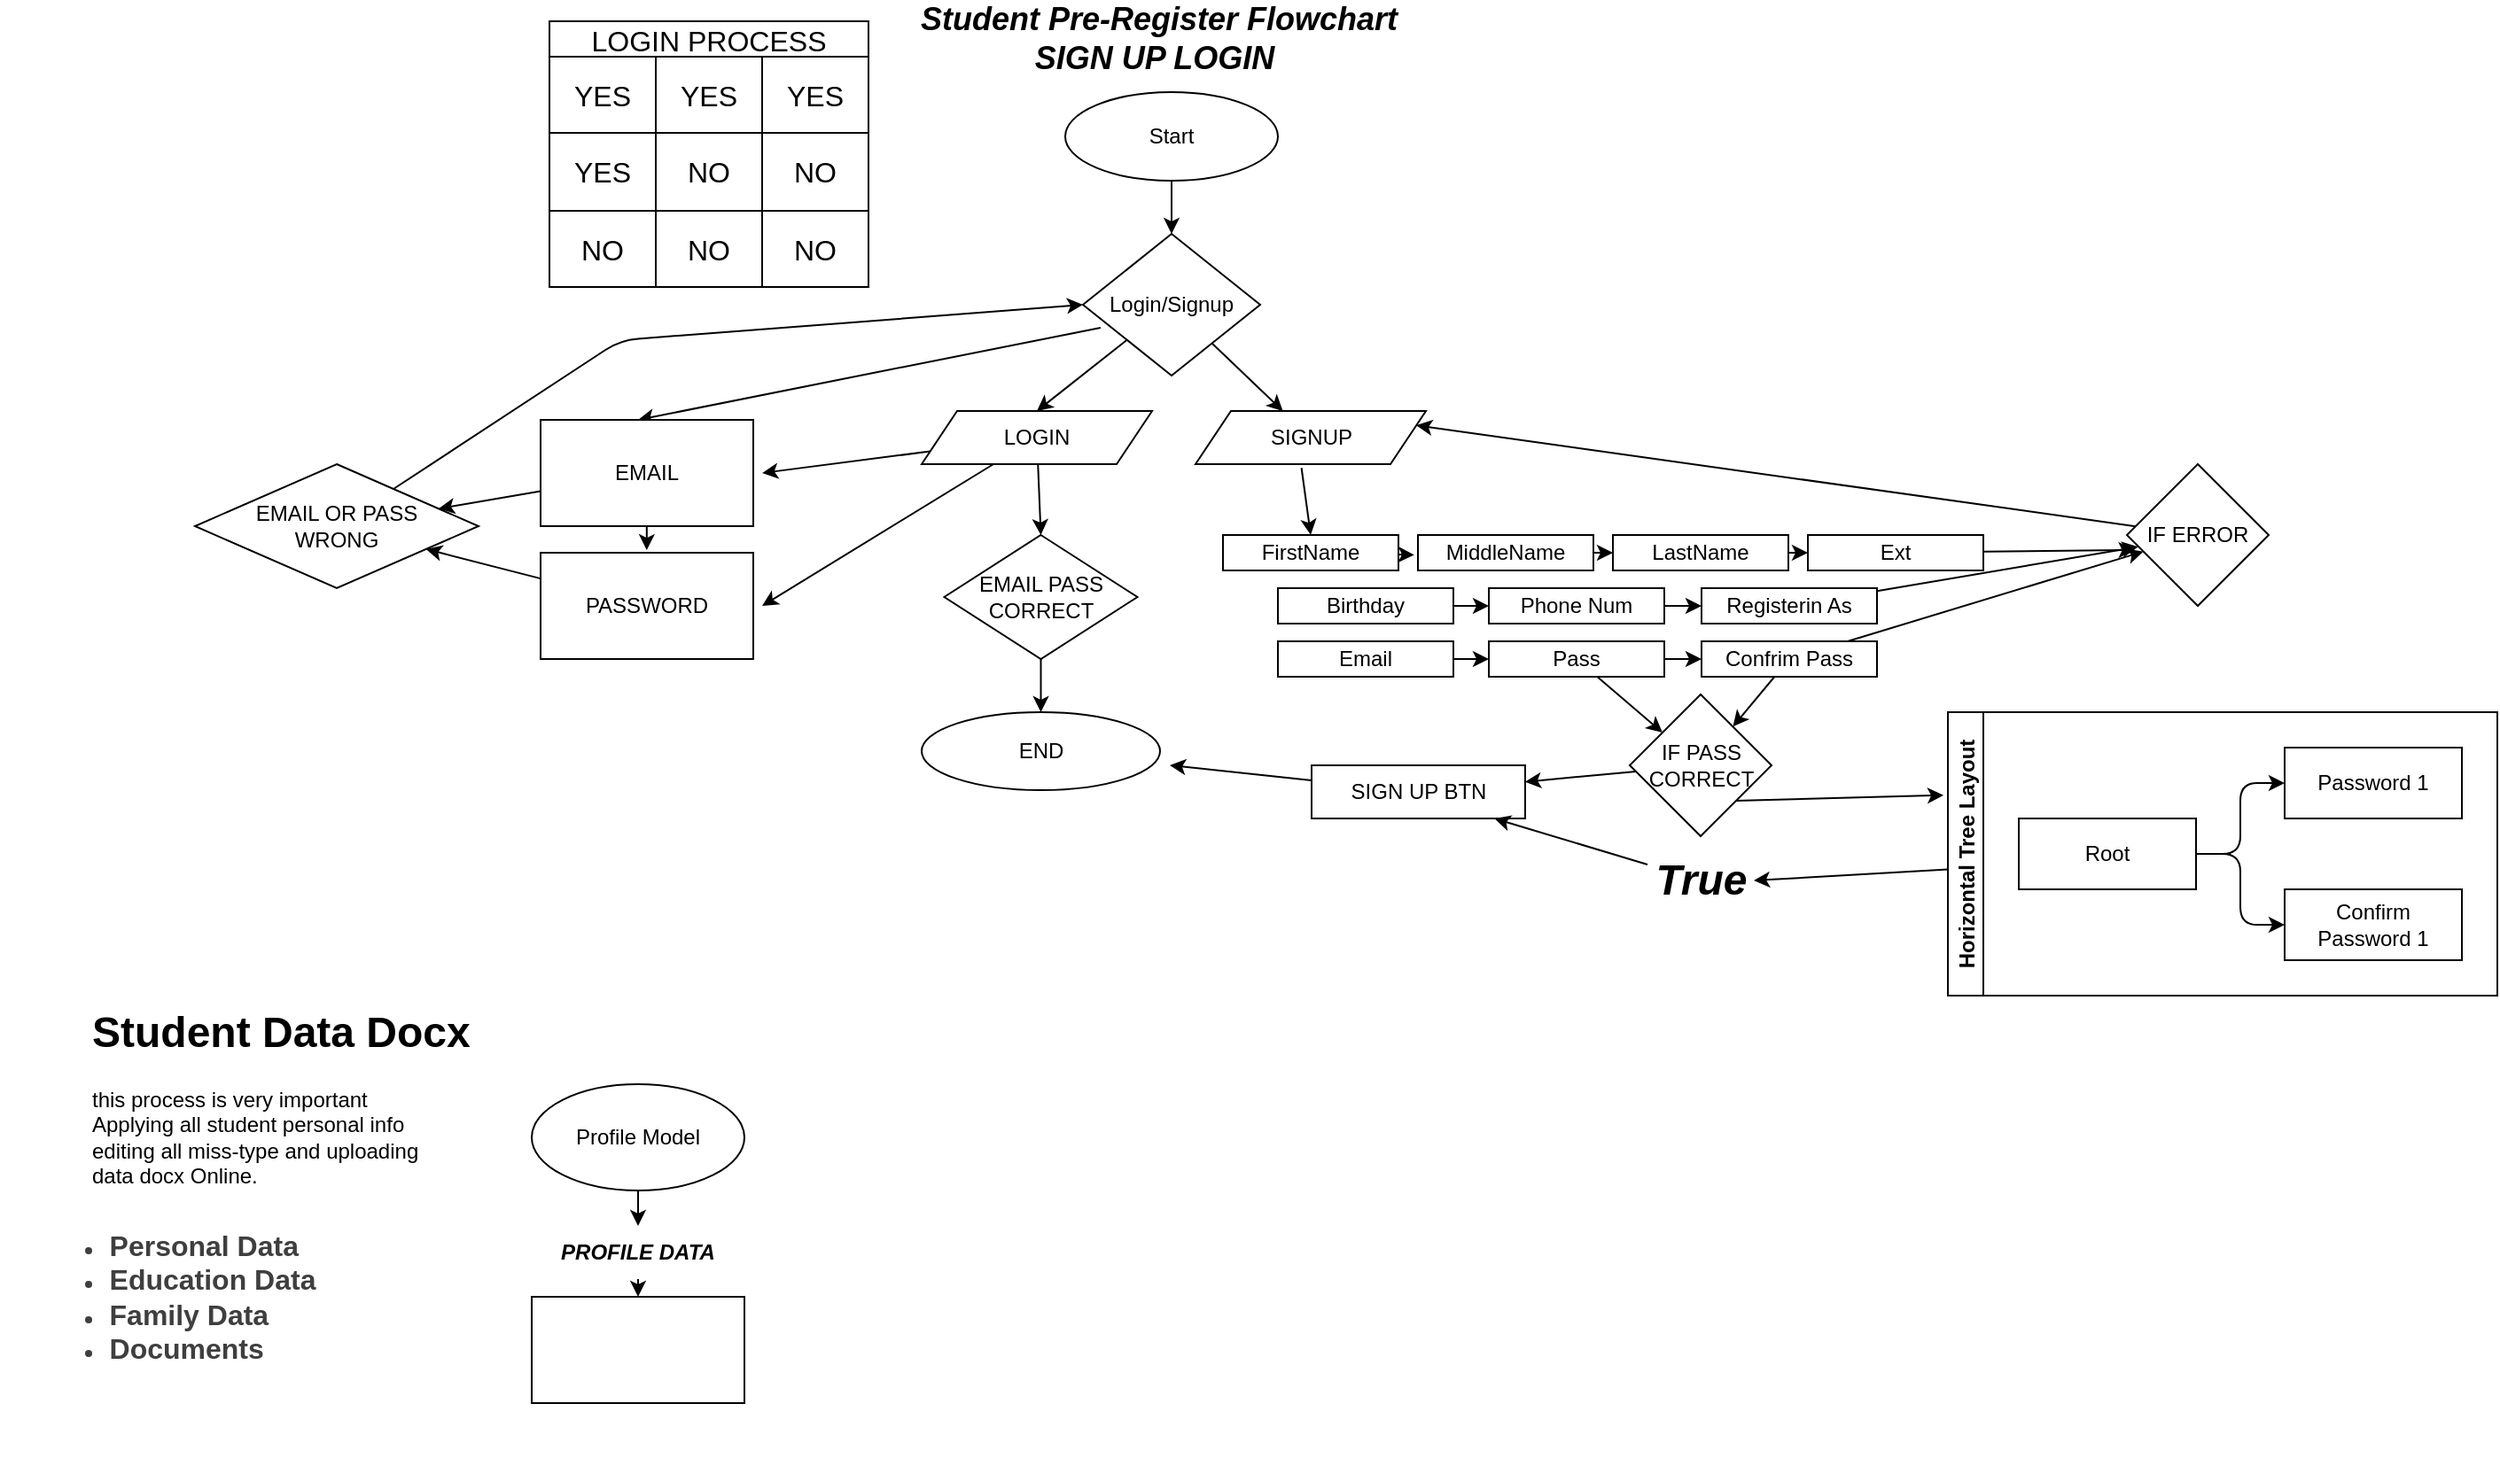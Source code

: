 <mxfile>
    <diagram id="HsM2UNDoKso9f_c-DG2F" name="Page-1">
        <mxGraphModel dx="1823" dy="549" grid="1" gridSize="10" guides="1" tooltips="1" connect="1" arrows="1" fold="1" page="1" pageScale="1" pageWidth="850" pageHeight="1100" math="0" shadow="0">
            <root>
                <mxCell id="0"/>
                <mxCell id="1" parent="0"/>
                <mxCell id="4" value="&lt;i&gt;&lt;b&gt;&lt;font style=&quot;font-size: 18px;&quot;&gt;Student Pre-Register Flowchart&lt;/font&gt;&lt;/b&gt;&lt;/i&gt;&lt;div&gt;&lt;i&gt;&lt;b&gt;&lt;font style=&quot;font-size: 18px;&quot;&gt;SIGN UP LOGIN&amp;nbsp;&lt;/font&gt;&lt;/b&gt;&lt;/i&gt;&lt;/div&gt;" style="text;html=1;align=center;verticalAlign=middle;whiteSpace=wrap;rounded=0;" parent="1" vertex="1">
                    <mxGeometry x="262.5" y="20" width="302" height="20" as="geometry"/>
                </mxCell>
                <mxCell id="10" value="" style="edgeStyle=none;html=1;" parent="1" source="6" target="9" edge="1">
                    <mxGeometry relative="1" as="geometry"/>
                </mxCell>
                <mxCell id="6" value="Start" style="ellipse;whiteSpace=wrap;html=1;" parent="1" vertex="1">
                    <mxGeometry x="361" y="60" width="120" height="50" as="geometry"/>
                </mxCell>
                <mxCell id="49" style="edgeStyle=none;html=1;" parent="1" source="7" edge="1">
                    <mxGeometry relative="1" as="geometry">
                        <mxPoint x="190" y="275" as="targetPoint"/>
                    </mxGeometry>
                </mxCell>
                <mxCell id="51" style="edgeStyle=none;html=1;" parent="1" source="7" edge="1">
                    <mxGeometry relative="1" as="geometry">
                        <mxPoint x="190" y="350" as="targetPoint"/>
                    </mxGeometry>
                </mxCell>
                <mxCell id="7" value="LOGIN" style="shape=parallelogram;perimeter=parallelogramPerimeter;whiteSpace=wrap;html=1;fixedSize=1;" parent="1" vertex="1">
                    <mxGeometry x="280" y="240" width="130" height="30" as="geometry"/>
                </mxCell>
                <mxCell id="8" value="SIGNUP" style="shape=parallelogram;perimeter=parallelogramPerimeter;whiteSpace=wrap;html=1;fixedSize=1;" parent="1" vertex="1">
                    <mxGeometry x="434.5" y="240" width="130" height="30" as="geometry"/>
                </mxCell>
                <mxCell id="11" value="" style="edgeStyle=none;html=1;" parent="1" source="9" target="8" edge="1">
                    <mxGeometry relative="1" as="geometry"/>
                </mxCell>
                <mxCell id="12" style="edgeStyle=none;html=1;entryX=0.5;entryY=0;entryDx=0;entryDy=0;" parent="1" source="9" target="7" edge="1">
                    <mxGeometry relative="1" as="geometry"/>
                </mxCell>
                <mxCell id="27" style="edgeStyle=none;html=1;" parent="1" edge="1">
                    <mxGeometry relative="1" as="geometry">
                        <mxPoint x="120" y="245" as="targetPoint"/>
                        <mxPoint x="380.973" y="192.979" as="sourcePoint"/>
                    </mxGeometry>
                </mxCell>
                <mxCell id="9" value="Login/Signup" style="rhombus;whiteSpace=wrap;html=1;" parent="1" vertex="1">
                    <mxGeometry x="371" y="140" width="100" height="80" as="geometry"/>
                </mxCell>
                <mxCell id="13" value="FirstName" style="rounded=0;whiteSpace=wrap;html=1;" parent="1" vertex="1">
                    <mxGeometry x="450" y="310" width="99" height="20" as="geometry"/>
                </mxCell>
                <mxCell id="79" style="edgeStyle=none;html=1;entryX=0;entryY=0.5;entryDx=0;entryDy=0;" parent="1" source="14" target="17" edge="1">
                    <mxGeometry relative="1" as="geometry"/>
                </mxCell>
                <mxCell id="14" value="MiddleName" style="rounded=0;whiteSpace=wrap;html=1;" parent="1" vertex="1">
                    <mxGeometry x="560" y="310" width="99" height="20" as="geometry"/>
                </mxCell>
                <mxCell id="80" style="edgeStyle=none;html=1;exitX=1;exitY=0.5;exitDx=0;exitDy=0;entryX=0;entryY=0.5;entryDx=0;entryDy=0;" parent="1" source="17" target="18" edge="1">
                    <mxGeometry relative="1" as="geometry"/>
                </mxCell>
                <mxCell id="17" value="LastName" style="rounded=0;whiteSpace=wrap;html=1;" parent="1" vertex="1">
                    <mxGeometry x="670" y="310" width="99" height="20" as="geometry"/>
                </mxCell>
                <mxCell id="113" style="edgeStyle=none;html=1;entryX=0.054;entryY=0.605;entryDx=0;entryDy=0;entryPerimeter=0;" parent="1" source="18" target="87" edge="1">
                    <mxGeometry relative="1" as="geometry">
                        <mxPoint x="880" y="370" as="targetPoint"/>
                    </mxGeometry>
                </mxCell>
                <mxCell id="18" value="Ext" style="rounded=0;whiteSpace=wrap;html=1;" parent="1" vertex="1">
                    <mxGeometry x="780" y="310" width="99" height="20" as="geometry"/>
                </mxCell>
                <mxCell id="19" style="edgeStyle=none;html=1;exitX=0.46;exitY=1.071;exitDx=0;exitDy=0;exitPerimeter=0;entryX=0.5;entryY=0;entryDx=0;entryDy=0;" parent="1" source="8" target="13" edge="1">
                    <mxGeometry relative="1" as="geometry">
                        <mxPoint x="511.84" y="290" as="sourcePoint"/>
                        <mxPoint x="510" y="300" as="targetPoint"/>
                    </mxGeometry>
                </mxCell>
                <mxCell id="36" style="edgeStyle=none;html=1;" parent="1" source="20" target="33" edge="1">
                    <mxGeometry relative="1" as="geometry"/>
                </mxCell>
                <mxCell id="20" value="EMAIL" style="whiteSpace=wrap;html=1;" parent="1" vertex="1">
                    <mxGeometry x="65" y="245" width="120" height="60" as="geometry"/>
                </mxCell>
                <mxCell id="35" style="edgeStyle=none;html=1;" parent="1" source="22" target="33" edge="1">
                    <mxGeometry relative="1" as="geometry"/>
                </mxCell>
                <mxCell id="22" value="PASSWORD" style="whiteSpace=wrap;html=1;" parent="1" vertex="1">
                    <mxGeometry x="65" y="320" width="120" height="60" as="geometry"/>
                </mxCell>
                <mxCell id="23" style="edgeStyle=none;html=1;entryX=0.499;entryY=-0.024;entryDx=0;entryDy=0;entryPerimeter=0;" parent="1" source="20" target="22" edge="1">
                    <mxGeometry relative="1" as="geometry"/>
                </mxCell>
                <mxCell id="37" style="edgeStyle=none;html=1;entryX=0;entryY=0.5;entryDx=0;entryDy=0;" parent="1" source="33" target="9" edge="1">
                    <mxGeometry relative="1" as="geometry">
                        <Array as="points">
                            <mxPoint x="110" y="200"/>
                        </Array>
                    </mxGeometry>
                </mxCell>
                <mxCell id="33" value="EMAIL OR PASS&lt;div&gt;WRONG&lt;/div&gt;" style="rhombus;whiteSpace=wrap;html=1;" parent="1" vertex="1">
                    <mxGeometry x="-130" y="270" width="160" height="70" as="geometry"/>
                </mxCell>
                <mxCell id="42" value="END" style="ellipse;whiteSpace=wrap;html=1;" parent="1" vertex="1">
                    <mxGeometry x="280" y="410" width="134.5" height="44" as="geometry"/>
                </mxCell>
                <mxCell id="47" style="edgeStyle=none;html=1;entryX=0.5;entryY=0;entryDx=0;entryDy=0;" parent="1" source="28" target="42" edge="1">
                    <mxGeometry relative="1" as="geometry">
                        <Array as="points"/>
                    </mxGeometry>
                </mxCell>
                <mxCell id="50" value="" style="edgeStyle=none;html=1;entryX=0.5;entryY=0;entryDx=0;entryDy=0;" parent="1" source="7" target="28" edge="1">
                    <mxGeometry relative="1" as="geometry">
                        <mxPoint x="336" y="290" as="sourcePoint"/>
                        <mxPoint x="347" y="410" as="targetPoint"/>
                        <Array as="points"/>
                    </mxGeometry>
                </mxCell>
                <mxCell id="28" value="EMAIL PASS CORRECT" style="rhombus;whiteSpace=wrap;html=1;" parent="1" vertex="1">
                    <mxGeometry x="292.75" y="310" width="109" height="70" as="geometry"/>
                </mxCell>
                <mxCell id="54" value="LOGIN PROCESS" style="shape=table;startSize=20;container=1;collapsible=0;childLayout=tableLayout;strokeColor=default;fontSize=16;" parent="1" vertex="1">
                    <mxGeometry x="70" y="20" width="180" height="150" as="geometry"/>
                </mxCell>
                <mxCell id="55" value="" style="shape=tableRow;horizontal=0;startSize=0;swimlaneHead=0;swimlaneBody=0;strokeColor=inherit;top=0;left=0;bottom=0;right=0;collapsible=0;dropTarget=0;fillColor=none;points=[[0,0.5],[1,0.5]];portConstraint=eastwest;fontSize=16;" parent="54" vertex="1">
                    <mxGeometry y="20" width="180" height="43" as="geometry"/>
                </mxCell>
                <mxCell id="56" value="YES" style="shape=partialRectangle;html=1;whiteSpace=wrap;connectable=0;strokeColor=inherit;overflow=hidden;fillColor=none;top=0;left=0;bottom=0;right=0;pointerEvents=1;fontSize=16;" parent="55" vertex="1">
                    <mxGeometry width="60" height="43" as="geometry">
                        <mxRectangle width="60" height="43" as="alternateBounds"/>
                    </mxGeometry>
                </mxCell>
                <mxCell id="57" value="YES" style="shape=partialRectangle;html=1;whiteSpace=wrap;connectable=0;strokeColor=inherit;overflow=hidden;fillColor=none;top=0;left=0;bottom=0;right=0;pointerEvents=1;fontSize=16;" parent="55" vertex="1">
                    <mxGeometry x="60" width="60" height="43" as="geometry">
                        <mxRectangle width="60" height="43" as="alternateBounds"/>
                    </mxGeometry>
                </mxCell>
                <mxCell id="58" value="YES" style="shape=partialRectangle;html=1;whiteSpace=wrap;connectable=0;strokeColor=inherit;overflow=hidden;fillColor=none;top=0;left=0;bottom=0;right=0;pointerEvents=1;fontSize=16;" parent="55" vertex="1">
                    <mxGeometry x="120" width="60" height="43" as="geometry">
                        <mxRectangle width="60" height="43" as="alternateBounds"/>
                    </mxGeometry>
                </mxCell>
                <mxCell id="59" value="" style="shape=tableRow;horizontal=0;startSize=0;swimlaneHead=0;swimlaneBody=0;strokeColor=inherit;top=0;left=0;bottom=0;right=0;collapsible=0;dropTarget=0;fillColor=none;points=[[0,0.5],[1,0.5]];portConstraint=eastwest;fontSize=16;" parent="54" vertex="1">
                    <mxGeometry y="63" width="180" height="44" as="geometry"/>
                </mxCell>
                <mxCell id="60" value="YES" style="shape=partialRectangle;html=1;whiteSpace=wrap;connectable=0;strokeColor=inherit;overflow=hidden;fillColor=none;top=0;left=0;bottom=0;right=0;pointerEvents=1;fontSize=16;" parent="59" vertex="1">
                    <mxGeometry width="60" height="44" as="geometry">
                        <mxRectangle width="60" height="44" as="alternateBounds"/>
                    </mxGeometry>
                </mxCell>
                <mxCell id="61" value="NO" style="shape=partialRectangle;html=1;whiteSpace=wrap;connectable=0;strokeColor=inherit;overflow=hidden;fillColor=none;top=0;left=0;bottom=0;right=0;pointerEvents=1;fontSize=16;" parent="59" vertex="1">
                    <mxGeometry x="60" width="60" height="44" as="geometry">
                        <mxRectangle width="60" height="44" as="alternateBounds"/>
                    </mxGeometry>
                </mxCell>
                <mxCell id="62" value="NO" style="shape=partialRectangle;html=1;whiteSpace=wrap;connectable=0;strokeColor=inherit;overflow=hidden;fillColor=none;top=0;left=0;bottom=0;right=0;pointerEvents=1;fontSize=16;" parent="59" vertex="1">
                    <mxGeometry x="120" width="60" height="44" as="geometry">
                        <mxRectangle width="60" height="44" as="alternateBounds"/>
                    </mxGeometry>
                </mxCell>
                <mxCell id="63" value="" style="shape=tableRow;horizontal=0;startSize=0;swimlaneHead=0;swimlaneBody=0;strokeColor=inherit;top=0;left=0;bottom=0;right=0;collapsible=0;dropTarget=0;fillColor=none;points=[[0,0.5],[1,0.5]];portConstraint=eastwest;fontSize=16;" parent="54" vertex="1">
                    <mxGeometry y="107" width="180" height="43" as="geometry"/>
                </mxCell>
                <mxCell id="64" value="NO" style="shape=partialRectangle;html=1;whiteSpace=wrap;connectable=0;strokeColor=inherit;overflow=hidden;fillColor=none;top=0;left=0;bottom=0;right=0;pointerEvents=1;fontSize=16;" parent="63" vertex="1">
                    <mxGeometry width="60" height="43" as="geometry">
                        <mxRectangle width="60" height="43" as="alternateBounds"/>
                    </mxGeometry>
                </mxCell>
                <mxCell id="65" value="NO" style="shape=partialRectangle;html=1;whiteSpace=wrap;connectable=0;strokeColor=inherit;overflow=hidden;fillColor=none;top=0;left=0;bottom=0;right=0;pointerEvents=1;fontSize=16;" parent="63" vertex="1">
                    <mxGeometry x="60" width="60" height="43" as="geometry">
                        <mxRectangle width="60" height="43" as="alternateBounds"/>
                    </mxGeometry>
                </mxCell>
                <mxCell id="66" value="NO" style="shape=partialRectangle;html=1;whiteSpace=wrap;connectable=0;strokeColor=inherit;overflow=hidden;fillColor=none;top=0;left=0;bottom=0;right=0;pointerEvents=1;fontSize=16;" parent="63" vertex="1">
                    <mxGeometry x="120" width="60" height="43" as="geometry">
                        <mxRectangle width="60" height="43" as="alternateBounds"/>
                    </mxGeometry>
                </mxCell>
                <mxCell id="84" style="edgeStyle=none;html=1;entryX=0;entryY=0.5;entryDx=0;entryDy=0;" parent="1" source="67" target="68" edge="1">
                    <mxGeometry relative="1" as="geometry"/>
                </mxCell>
                <mxCell id="67" value="Email" style="rounded=0;whiteSpace=wrap;html=1;" parent="1" vertex="1">
                    <mxGeometry x="481" y="370" width="99" height="20" as="geometry"/>
                </mxCell>
                <mxCell id="85" style="edgeStyle=none;html=1;entryX=0;entryY=0.5;entryDx=0;entryDy=0;" parent="1" source="68" target="69" edge="1">
                    <mxGeometry relative="1" as="geometry"/>
                </mxCell>
                <mxCell id="91" value="" style="edgeStyle=none;html=1;" parent="1" source="68" target="90" edge="1">
                    <mxGeometry relative="1" as="geometry"/>
                </mxCell>
                <mxCell id="68" value="Pass" style="rounded=0;whiteSpace=wrap;html=1;" parent="1" vertex="1">
                    <mxGeometry x="600" y="370" width="99" height="20" as="geometry"/>
                </mxCell>
                <mxCell id="88" value="" style="edgeStyle=none;html=1;" parent="1" source="69" target="87" edge="1">
                    <mxGeometry relative="1" as="geometry"/>
                </mxCell>
                <mxCell id="92" style="edgeStyle=none;html=1;" parent="1" source="69" target="90" edge="1">
                    <mxGeometry relative="1" as="geometry"/>
                </mxCell>
                <mxCell id="69" value="Confrim Pass" style="rounded=0;whiteSpace=wrap;html=1;" parent="1" vertex="1">
                    <mxGeometry x="720" y="370" width="99" height="20" as="geometry"/>
                </mxCell>
                <mxCell id="83" style="edgeStyle=none;html=1;entryX=0;entryY=0.5;entryDx=0;entryDy=0;" parent="1" source="70" target="72" edge="1">
                    <mxGeometry relative="1" as="geometry"/>
                </mxCell>
                <mxCell id="70" value="Phone Num" style="rounded=0;whiteSpace=wrap;html=1;" parent="1" vertex="1">
                    <mxGeometry x="600" y="340" width="99" height="20" as="geometry"/>
                </mxCell>
                <mxCell id="82" style="edgeStyle=none;html=1;entryX=0;entryY=0.5;entryDx=0;entryDy=0;" parent="1" source="71" target="70" edge="1">
                    <mxGeometry relative="1" as="geometry"/>
                </mxCell>
                <mxCell id="71" value="Birthday" style="rounded=0;whiteSpace=wrap;html=1;" parent="1" vertex="1">
                    <mxGeometry x="481" y="340" width="99" height="20" as="geometry"/>
                </mxCell>
                <mxCell id="72" value="Registerin As" style="rounded=0;whiteSpace=wrap;html=1;" parent="1" vertex="1">
                    <mxGeometry x="720" y="340" width="99" height="20" as="geometry"/>
                </mxCell>
                <mxCell id="77" style="edgeStyle=none;html=1;entryX=-0.021;entryY=0.561;entryDx=0;entryDy=0;entryPerimeter=0;" parent="1" source="13" target="14" edge="1">
                    <mxGeometry relative="1" as="geometry"/>
                </mxCell>
                <mxCell id="123" style="edgeStyle=none;html=1;entryX=1;entryY=0.25;entryDx=0;entryDy=0;" parent="1" source="87" target="8" edge="1">
                    <mxGeometry relative="1" as="geometry"/>
                </mxCell>
                <mxCell id="87" value="IF ERROR" style="rhombus;whiteSpace=wrap;html=1;rounded=0;" parent="1" vertex="1">
                    <mxGeometry x="960" y="270" width="80" height="80" as="geometry"/>
                </mxCell>
                <mxCell id="94" value="" style="edgeStyle=none;html=1;" parent="1" source="90" target="93" edge="1">
                    <mxGeometry relative="1" as="geometry"/>
                </mxCell>
                <mxCell id="90" value="IF PASS CORRECT" style="rhombus;whiteSpace=wrap;html=1;rounded=0;" parent="1" vertex="1">
                    <mxGeometry x="679.5" y="400" width="80" height="80" as="geometry"/>
                </mxCell>
                <mxCell id="95" style="edgeStyle=none;html=1;" parent="1" source="93" edge="1">
                    <mxGeometry relative="1" as="geometry">
                        <mxPoint x="420" y="440.0" as="targetPoint"/>
                    </mxGeometry>
                </mxCell>
                <mxCell id="93" value="SIGN UP BTN" style="whiteSpace=wrap;html=1;rounded=0;" parent="1" vertex="1">
                    <mxGeometry x="500" y="440" width="120.5" height="30" as="geometry"/>
                </mxCell>
                <mxCell id="109" style="edgeStyle=none;html=1;entryX=1;entryY=0.5;entryDx=0;entryDy=0;" parent="1" source="96" target="110" edge="1">
                    <mxGeometry relative="1" as="geometry">
                        <mxPoint x="974" y="620" as="targetPoint"/>
                    </mxGeometry>
                </mxCell>
                <mxCell id="96" value="Horizontal Tree Layout" style="swimlane;startSize=20;horizontal=0;childLayout=treeLayout;horizontalTree=1;sortEdges=1;resizable=0;containerType=tree;fontSize=12;" parent="1" vertex="1">
                    <mxGeometry x="859" y="410" width="310" height="160" as="geometry"/>
                </mxCell>
                <mxCell id="97" value="Root" style="whiteSpace=wrap;html=1;" parent="96" vertex="1">
                    <mxGeometry x="40" y="60" width="100" height="40" as="geometry"/>
                </mxCell>
                <mxCell id="98" value="Password 1" style="whiteSpace=wrap;html=1;" parent="96" vertex="1">
                    <mxGeometry x="190" y="20" width="100" height="40" as="geometry"/>
                </mxCell>
                <mxCell id="99" value="" style="edgeStyle=elbowEdgeStyle;elbow=horizontal;html=1;rounded=1;curved=0;sourcePerimeterSpacing=0;targetPerimeterSpacing=0;startSize=6;endSize=6;" parent="96" source="97" target="98" edge="1">
                    <mxGeometry relative="1" as="geometry"/>
                </mxCell>
                <mxCell id="100" value="Confirm Password 1" style="whiteSpace=wrap;html=1;" parent="96" vertex="1">
                    <mxGeometry x="190" y="100" width="100" height="40" as="geometry"/>
                </mxCell>
                <mxCell id="101" value="" style="edgeStyle=elbowEdgeStyle;elbow=horizontal;html=1;rounded=1;curved=0;sourcePerimeterSpacing=0;targetPerimeterSpacing=0;startSize=6;endSize=6;" parent="96" source="97" target="100" edge="1">
                    <mxGeometry relative="1" as="geometry"/>
                </mxCell>
                <mxCell id="108" style="edgeStyle=none;html=1;exitX=1;exitY=1;exitDx=0;exitDy=0;entryX=-0.008;entryY=0.293;entryDx=0;entryDy=0;entryPerimeter=0;" parent="1" source="90" target="96" edge="1">
                    <mxGeometry relative="1" as="geometry"/>
                </mxCell>
                <mxCell id="110" value="&lt;font style=&quot;font-size: 24px;&quot;&gt;&lt;i&gt;&lt;b&gt;True&lt;/b&gt;&lt;/i&gt;&lt;/font&gt;" style="text;html=1;align=center;verticalAlign=middle;whiteSpace=wrap;rounded=0;" parent="1" vertex="1">
                    <mxGeometry x="689.5" y="490" width="60" height="30" as="geometry"/>
                </mxCell>
                <mxCell id="112" style="edgeStyle=none;html=1;entryX=0.079;entryY=0.583;entryDx=0;entryDy=0;entryPerimeter=0;" parent="1" source="72" target="87" edge="1">
                    <mxGeometry relative="1" as="geometry"/>
                </mxCell>
                <mxCell id="125" style="edgeStyle=none;html=1;entryX=0.856;entryY=1.001;entryDx=0;entryDy=0;entryPerimeter=0;" parent="1" source="110" target="93" edge="1">
                    <mxGeometry relative="1" as="geometry"/>
                </mxCell>
                <mxCell id="150" style="edgeStyle=none;html=1;entryX=0.5;entryY=0;entryDx=0;entryDy=0;" parent="1" source="140" target="149" edge="1">
                    <mxGeometry relative="1" as="geometry"/>
                </mxCell>
                <mxCell id="140" value="Profile Model" style="ellipse;whiteSpace=wrap;html=1;" parent="1" vertex="1">
                    <mxGeometry x="60" y="620" width="120" height="60" as="geometry"/>
                </mxCell>
                <mxCell id="144" value="&lt;h1 style=&quot;margin-top: 0px;&quot;&gt;&lt;span style=&quot;background-color: transparent;&quot;&gt;Student Data Docx&lt;/span&gt;&lt;/h1&gt;&lt;div&gt;this process is very important&amp;nbsp;&lt;/div&gt;&lt;div&gt;Applying all student personal info&lt;/div&gt;&lt;div&gt;editing all miss-type and uploading&amp;nbsp;&lt;/div&gt;&lt;div&gt;data docx Online.&lt;/div&gt;" style="text;html=1;whiteSpace=wrap;overflow=hidden;rounded=0;" parent="1" vertex="1">
                    <mxGeometry x="-190" y="570" width="230" height="120" as="geometry"/>
                </mxCell>
                <mxCell id="145" value="&lt;ul style=&quot;color: rgb(63, 63, 63); font-weight: 700; text-align: left;&quot;&gt;&lt;li style=&quot;&quot;&gt;&lt;font size=&quot;3&quot;&gt;Personal Data&lt;/font&gt;&lt;/li&gt;&lt;li style=&quot;&quot;&gt;&lt;font size=&quot;3&quot;&gt;Education Data&lt;/font&gt;&lt;/li&gt;&lt;li style=&quot;&quot;&gt;&lt;font size=&quot;3&quot;&gt;Family Data&lt;/font&gt;&lt;/li&gt;&lt;li style=&quot;&quot;&gt;&lt;font size=&quot;3&quot;&gt;Documents&lt;/font&gt;&lt;/li&gt;&lt;/ul&gt;" style="text;html=1;align=center;verticalAlign=middle;whiteSpace=wrap;rounded=0;" parent="1" vertex="1">
                    <mxGeometry x="-240" y="650" width="200" height="180" as="geometry"/>
                </mxCell>
                <mxCell id="155" value="" style="edgeStyle=none;html=1;" parent="1" source="149" target="154" edge="1">
                    <mxGeometry relative="1" as="geometry"/>
                </mxCell>
                <mxCell id="149" value="&lt;b&gt;&lt;i&gt;PROFILE DATA&lt;/i&gt;&lt;/b&gt;" style="text;html=1;align=center;verticalAlign=middle;whiteSpace=wrap;rounded=0;" parent="1" vertex="1">
                    <mxGeometry x="75" y="700" width="90" height="30" as="geometry"/>
                </mxCell>
                <mxCell id="154" value="" style="whiteSpace=wrap;html=1;" parent="1" vertex="1">
                    <mxGeometry x="60" y="740" width="120" height="60" as="geometry"/>
                </mxCell>
            </root>
        </mxGraphModel>
    </diagram>
</mxfile>